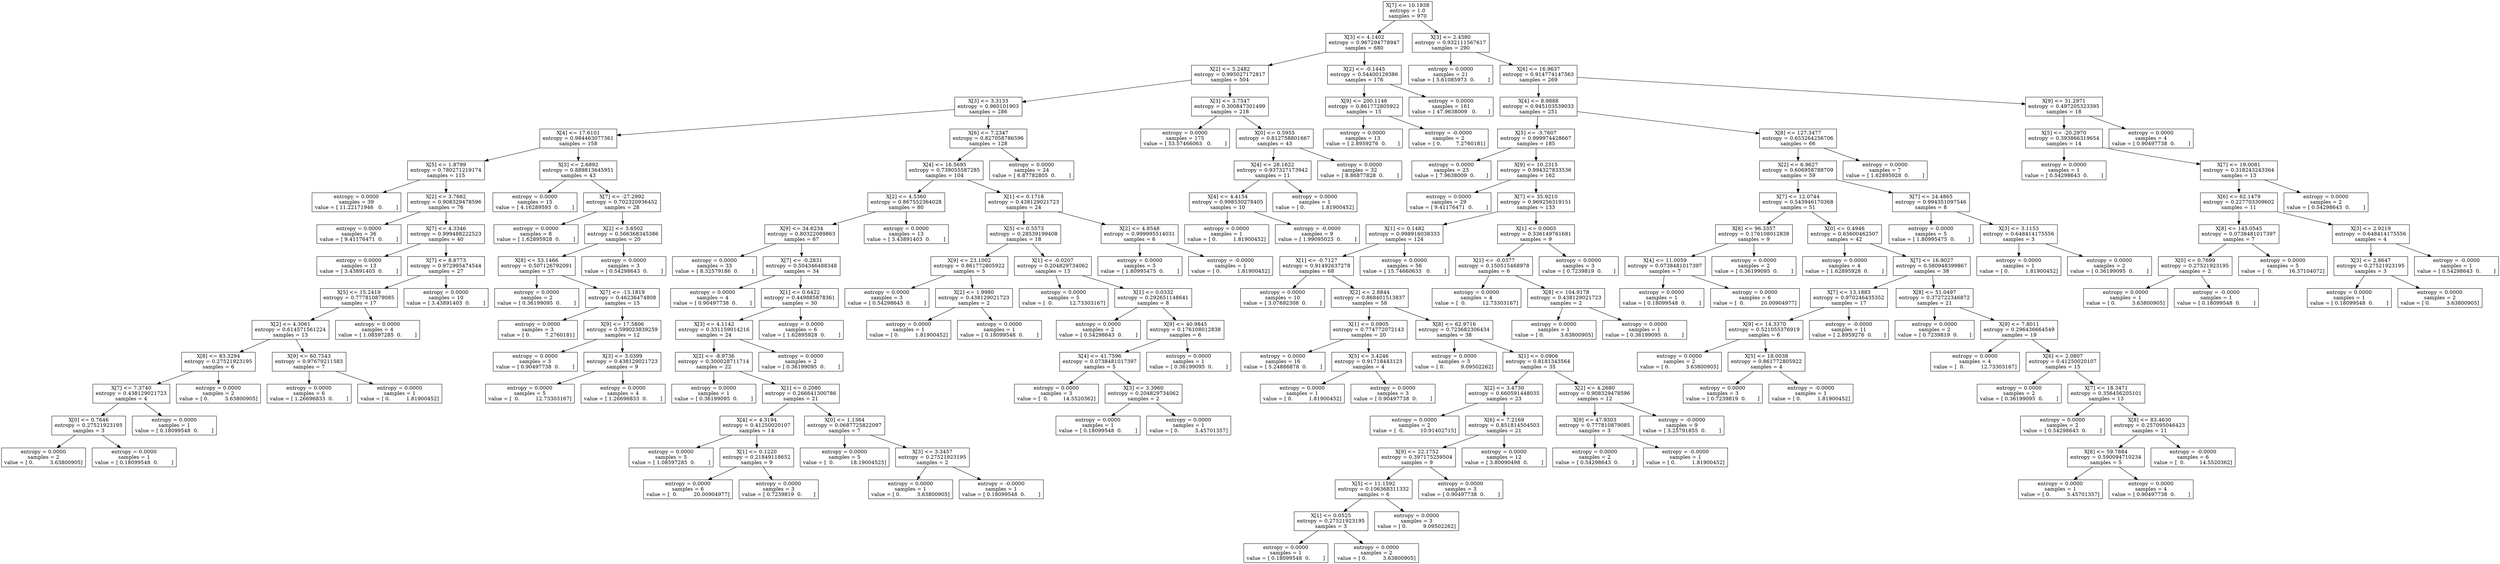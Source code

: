 digraph Tree {
0 [label="X[7] <= 10.1938\nentropy = 1.0\nsamples = 970", shape="box"] ;
1 [label="X[3] <= 4.1402\nentropy = 0.967294778947\nsamples = 680", shape="box"] ;
0 -> 1 ;
2 [label="X[2] <= 5.2482\nentropy = 0.995027172817\nsamples = 504", shape="box"] ;
1 -> 2 ;
3 [label="X[3] <= 3.3133\nentropy = 0.960101903\nsamples = 286", shape="box"] ;
2 -> 3 ;
4 [label="X[4] <= 17.6101\nentropy = 0.984463077361\nsamples = 158", shape="box"] ;
3 -> 4 ;
5 [label="X[5] <= 1.8799\nentropy = 0.780271219174\nsamples = 115", shape="box"] ;
4 -> 5 ;
6 [label="entropy = 0.0000\nsamples = 39\nvalue = [ 11.22171946   0.        ]", shape="box"] ;
5 -> 6 ;
7 [label="X[2] <= 3.7662\nentropy = 0.908329478596\nsamples = 76", shape="box"] ;
5 -> 7 ;
8 [label="entropy = 0.0000\nsamples = 36\nvalue = [ 9.41176471  0.        ]", shape="box"] ;
7 -> 8 ;
9 [label="X[7] <= 4.3346\nentropy = 0.999488222523\nsamples = 40", shape="box"] ;
7 -> 9 ;
10 [label="entropy = 0.0000\nsamples = 13\nvalue = [ 3.43891403  0.        ]", shape="box"] ;
9 -> 10 ;
11 [label="X[7] <= 8.8773\nentropy = 0.972995474544\nsamples = 27", shape="box"] ;
9 -> 11 ;
12 [label="X[5] <= 15.2419\nentropy = 0.777810879085\nsamples = 17", shape="box"] ;
11 -> 12 ;
13 [label="X[2] <= 4.3061\nentropy = 0.614571561224\nsamples = 13", shape="box"] ;
12 -> 13 ;
14 [label="X[8] <= 83.3294\nentropy = 0.27521923195\nsamples = 6", shape="box"] ;
13 -> 14 ;
15 [label="X[7] <= 7.3740\nentropy = 0.438129021723\nsamples = 4", shape="box"] ;
14 -> 15 ;
16 [label="X[0] <= 0.7646\nentropy = 0.27521923195\nsamples = 3", shape="box"] ;
15 -> 16 ;
17 [label="entropy = 0.0000\nsamples = 2\nvalue = [ 0.          3.63800905]", shape="box"] ;
16 -> 17 ;
18 [label="entropy = 0.0000\nsamples = 1\nvalue = [ 0.18099548  0.        ]", shape="box"] ;
16 -> 18 ;
19 [label="entropy = 0.0000\nsamples = 1\nvalue = [ 0.18099548  0.        ]", shape="box"] ;
15 -> 19 ;
20 [label="entropy = 0.0000\nsamples = 2\nvalue = [ 0.          3.63800905]", shape="box"] ;
14 -> 20 ;
21 [label="X[9] <= 60.7543\nentropy = 0.97679211583\nsamples = 7", shape="box"] ;
13 -> 21 ;
22 [label="entropy = 0.0000\nsamples = 6\nvalue = [ 1.26696833  0.        ]", shape="box"] ;
21 -> 22 ;
23 [label="entropy = 0.0000\nsamples = 1\nvalue = [ 0.          1.81900452]", shape="box"] ;
21 -> 23 ;
24 [label="entropy = 0.0000\nsamples = 4\nvalue = [ 1.08597285  0.        ]", shape="box"] ;
12 -> 24 ;
25 [label="entropy = 0.0000\nsamples = 10\nvalue = [ 3.43891403  0.        ]", shape="box"] ;
11 -> 25 ;
26 [label="X[3] <= 2.6892\nentropy = 0.889813645951\nsamples = 43", shape="box"] ;
4 -> 26 ;
27 [label="entropy = 0.0000\nsamples = 15\nvalue = [ 4.16289593  0.        ]", shape="box"] ;
26 -> 27 ;
28 [label="X[7] <= -27.2992\nentropy = 0.702320936452\nsamples = 28", shape="box"] ;
26 -> 28 ;
29 [label="entropy = 0.0000\nsamples = 8\nvalue = [ 1.62895928  0.        ]", shape="box"] ;
28 -> 29 ;
30 [label="X[2] <= 3.6502\nentropy = 0.566368345386\nsamples = 20", shape="box"] ;
28 -> 30 ;
31 [label="X[8] <= 53.1466\nentropy = 0.507126792091\nsamples = 17", shape="box"] ;
30 -> 31 ;
32 [label="entropy = 0.0000\nsamples = 2\nvalue = [ 0.36199095  0.        ]", shape="box"] ;
31 -> 32 ;
33 [label="X[7] <= -13.1819\nentropy = 0.46236474808\nsamples = 15", shape="box"] ;
31 -> 33 ;
34 [label="entropy = 0.0000\nsamples = 3\nvalue = [ 0.         7.2760181]", shape="box"] ;
33 -> 34 ;
35 [label="X[9] <= 17.5806\nentropy = 0.599023839259\nsamples = 12", shape="box"] ;
33 -> 35 ;
36 [label="entropy = 0.0000\nsamples = 3\nvalue = [ 0.90497738  0.        ]", shape="box"] ;
35 -> 36 ;
37 [label="X[3] <= 3.0399\nentropy = 0.438129021723\nsamples = 9", shape="box"] ;
35 -> 37 ;
38 [label="entropy = 0.0000\nsamples = 5\nvalue = [  0.          12.73303167]", shape="box"] ;
37 -> 38 ;
39 [label="entropy = 0.0000\nsamples = 4\nvalue = [ 1.26696833  0.        ]", shape="box"] ;
37 -> 39 ;
40 [label="entropy = 0.0000\nsamples = 3\nvalue = [ 0.54298643  0.        ]", shape="box"] ;
30 -> 40 ;
41 [label="X[6] <= 7.2347\nentropy = 0.827058786596\nsamples = 128", shape="box"] ;
3 -> 41 ;
42 [label="X[4] <= 16.5695\nentropy = 0.739055587285\nsamples = 104", shape="box"] ;
41 -> 42 ;
43 [label="X[2] <= 4.5360\nentropy = 0.867552364028\nsamples = 80", shape="box"] ;
42 -> 43 ;
44 [label="X[9] <= 34.6234\nentropy = 0.80322089863\nsamples = 67", shape="box"] ;
43 -> 44 ;
45 [label="entropy = 0.0000\nsamples = 33\nvalue = [ 8.32579186  0.        ]", shape="box"] ;
44 -> 45 ;
46 [label="X[7] <= -0.2831\nentropy = 0.504346488348\nsamples = 34", shape="box"] ;
44 -> 46 ;
47 [label="entropy = 0.0000\nsamples = 4\nvalue = [ 0.90497738  0.        ]", shape="box"] ;
46 -> 47 ;
48 [label="X[1] <= 0.6422\nentropy = 0.449885878361\nsamples = 30", shape="box"] ;
46 -> 48 ;
49 [label="X[3] <= 4.1142\nentropy = 0.331159014216\nsamples = 24", shape="box"] ;
48 -> 49 ;
50 [label="X[2] <= -8.9736\nentropy = 0.300028711714\nsamples = 22", shape="box"] ;
49 -> 50 ;
51 [label="entropy = 0.0000\nsamples = 1\nvalue = [ 0.36199095  0.        ]", shape="box"] ;
50 -> 51 ;
52 [label="X[1] <= 0.2080\nentropy = 0.266641300786\nsamples = 21", shape="box"] ;
50 -> 52 ;
53 [label="X[4] <= 4.3194\nentropy = 0.41250020107\nsamples = 14", shape="box"] ;
52 -> 53 ;
54 [label="entropy = 0.0000\nsamples = 5\nvalue = [ 1.08597285  0.        ]", shape="box"] ;
53 -> 54 ;
55 [label="X[1] <= 0.1220\nentropy = 0.21849118652\nsamples = 9", shape="box"] ;
53 -> 55 ;
56 [label="entropy = 0.0000\nsamples = 6\nvalue = [  0.          20.00904977]", shape="box"] ;
55 -> 56 ;
57 [label="entropy = 0.0000\nsamples = 3\nvalue = [ 0.7239819  0.       ]", shape="box"] ;
55 -> 57 ;
58 [label="X[0] <= 1.1364\nentropy = 0.0687725822097\nsamples = 7", shape="box"] ;
52 -> 58 ;
59 [label="entropy = 0.0000\nsamples = 5\nvalue = [  0.          18.19004525]", shape="box"] ;
58 -> 59 ;
60 [label="X[3] <= 3.3457\nentropy = 0.27521923195\nsamples = 2", shape="box"] ;
58 -> 60 ;
61 [label="entropy = 0.0000\nsamples = 1\nvalue = [ 0.          3.63800905]", shape="box"] ;
60 -> 61 ;
62 [label="entropy = -0.0000\nsamples = 1\nvalue = [ 0.18099548  0.        ]", shape="box"] ;
60 -> 62 ;
63 [label="entropy = 0.0000\nsamples = 2\nvalue = [ 0.36199095  0.        ]", shape="box"] ;
49 -> 63 ;
64 [label="entropy = 0.0000\nsamples = 6\nvalue = [ 1.62895928  0.        ]", shape="box"] ;
48 -> 64 ;
65 [label="entropy = 0.0000\nsamples = 13\nvalue = [ 3.43891403  0.        ]", shape="box"] ;
43 -> 65 ;
66 [label="X[1] <= 0.1718\nentropy = 0.438129021723\nsamples = 24", shape="box"] ;
42 -> 66 ;
67 [label="X[5] <= 0.5573\nentropy = 0.28539199408\nsamples = 18", shape="box"] ;
66 -> 67 ;
68 [label="X[9] <= 23.1002\nentropy = 0.861772805922\nsamples = 5", shape="box"] ;
67 -> 68 ;
69 [label="entropy = 0.0000\nsamples = 3\nvalue = [ 0.54298643  0.        ]", shape="box"] ;
68 -> 69 ;
70 [label="X[2] <= 1.9980\nentropy = 0.438129021723\nsamples = 2", shape="box"] ;
68 -> 70 ;
71 [label="entropy = 0.0000\nsamples = 1\nvalue = [ 0.          1.81900452]", shape="box"] ;
70 -> 71 ;
72 [label="entropy = 0.0000\nsamples = 1\nvalue = [ 0.18099548  0.        ]", shape="box"] ;
70 -> 72 ;
73 [label="X[1] <= -0.0207\nentropy = 0.204829734062\nsamples = 13", shape="box"] ;
67 -> 73 ;
74 [label="entropy = 0.0000\nsamples = 5\nvalue = [  0.          12.73303167]", shape="box"] ;
73 -> 74 ;
75 [label="X[1] <= 0.0332\nentropy = 0.292651148641\nsamples = 8", shape="box"] ;
73 -> 75 ;
76 [label="entropy = 0.0000\nsamples = 2\nvalue = [ 0.54298643  0.        ]", shape="box"] ;
75 -> 76 ;
77 [label="X[9] <= 40.9845\nentropy = 0.176108012838\nsamples = 6", shape="box"] ;
75 -> 77 ;
78 [label="X[4] <= 41.7596\nentropy = 0.0738481017397\nsamples = 5", shape="box"] ;
77 -> 78 ;
79 [label="entropy = 0.0000\nsamples = 3\nvalue = [  0.         14.5520362]", shape="box"] ;
78 -> 79 ;
80 [label="X[3] <= 3.3960\nentropy = 0.204829734062\nsamples = 2", shape="box"] ;
78 -> 80 ;
81 [label="entropy = 0.0000\nsamples = 1\nvalue = [ 0.18099548  0.        ]", shape="box"] ;
80 -> 81 ;
82 [label="entropy = 0.0000\nsamples = 1\nvalue = [ 0.          5.45701357]", shape="box"] ;
80 -> 82 ;
83 [label="entropy = 0.0000\nsamples = 1\nvalue = [ 0.36199095  0.        ]", shape="box"] ;
77 -> 83 ;
84 [label="X[2] <= 4.8548\nentropy = 0.999995514031\nsamples = 6", shape="box"] ;
66 -> 84 ;
85 [label="entropy = 0.0000\nsamples = 5\nvalue = [ 1.80995475  0.        ]", shape="box"] ;
84 -> 85 ;
86 [label="entropy = -0.0000\nsamples = 1\nvalue = [ 0.          1.81900452]", shape="box"] ;
84 -> 86 ;
87 [label="entropy = 0.0000\nsamples = 24\nvalue = [ 6.87782805  0.        ]", shape="box"] ;
41 -> 87 ;
88 [label="X[3] <= 3.7547\nentropy = 0.300847301499\nsamples = 218", shape="box"] ;
2 -> 88 ;
89 [label="entropy = 0.0000\nsamples = 175\nvalue = [ 53.57466063   0.        ]", shape="box"] ;
88 -> 89 ;
90 [label="X[0] <= 0.5955\nentropy = 0.812758801667\nsamples = 43", shape="box"] ;
88 -> 90 ;
91 [label="X[4] <= 28.1622\nentropy = 0.937327173942\nsamples = 11", shape="box"] ;
90 -> 91 ;
92 [label="X[4] <= 4.4154\nentropy = 0.998530278405\nsamples = 10", shape="box"] ;
91 -> 92 ;
93 [label="entropy = 0.0000\nsamples = 1\nvalue = [ 0.          1.81900452]", shape="box"] ;
92 -> 93 ;
94 [label="entropy = -0.0000\nsamples = 9\nvalue = [ 1.99095023  0.        ]", shape="box"] ;
92 -> 94 ;
95 [label="entropy = 0.0000\nsamples = 1\nvalue = [ 0.          1.81900452]", shape="box"] ;
91 -> 95 ;
96 [label="entropy = 0.0000\nsamples = 32\nvalue = [ 8.86877828  0.        ]", shape="box"] ;
90 -> 96 ;
97 [label="X[2] <= -0.1445\nentropy = 0.54400129386\nsamples = 176", shape="box"] ;
1 -> 97 ;
98 [label="X[9] <= 200.1146\nentropy = 0.861772805922\nsamples = 15", shape="box"] ;
97 -> 98 ;
99 [label="entropy = 0.0000\nsamples = 13\nvalue = [ 2.8959276  0.       ]", shape="box"] ;
98 -> 99 ;
100 [label="entropy = -0.0000\nsamples = 2\nvalue = [ 0.         7.2760181]", shape="box"] ;
98 -> 100 ;
101 [label="entropy = 0.0000\nsamples = 161\nvalue = [ 47.9638009   0.       ]", shape="box"] ;
97 -> 101 ;
102 [label="X[3] <= 2.4580\nentropy = 0.932111567617\nsamples = 290", shape="box"] ;
0 -> 102 ;
103 [label="entropy = 0.0000\nsamples = 21\nvalue = [ 5.61085973  0.        ]", shape="box"] ;
102 -> 103 ;
104 [label="X[6] <= 16.9637\nentropy = 0.914774147563\nsamples = 269", shape="box"] ;
102 -> 104 ;
105 [label="X[4] <= 8.9888\nentropy = 0.945103539033\nsamples = 251", shape="box"] ;
104 -> 105 ;
106 [label="X[5] <= -3.7607\nentropy = 0.999974428667\nsamples = 185", shape="box"] ;
105 -> 106 ;
107 [label="entropy = 0.0000\nsamples = 23\nvalue = [ 7.9638009  0.       ]", shape="box"] ;
106 -> 107 ;
108 [label="X[9] <= 10.2315\nentropy = 0.994327833536\nsamples = 162", shape="box"] ;
106 -> 108 ;
109 [label="entropy = 0.0000\nsamples = 29\nvalue = [ 9.41176471  0.        ]", shape="box"] ;
108 -> 109 ;
110 [label="X[7] <= 35.9210\nentropy = 0.969256319151\nsamples = 133", shape="box"] ;
108 -> 110 ;
111 [label="X[1] <= 0.1482\nentropy = 0.998916038333\nsamples = 124", shape="box"] ;
110 -> 111 ;
112 [label="X[1] <= -0.7127\nentropy = 0.91492637278\nsamples = 68", shape="box"] ;
111 -> 112 ;
113 [label="entropy = 0.0000\nsamples = 10\nvalue = [ 3.07692308  0.        ]", shape="box"] ;
112 -> 113 ;
114 [label="X[2] <= 2.8844\nentropy = 0.868401513837\nsamples = 58", shape="box"] ;
112 -> 114 ;
115 [label="X[1] <= 0.0905\nentropy = 0.774772072143\nsamples = 20", shape="box"] ;
114 -> 115 ;
116 [label="entropy = 0.0000\nsamples = 16\nvalue = [ 5.24886878  0.        ]", shape="box"] ;
115 -> 116 ;
117 [label="X[5] <= 3.4246\nentropy = 0.91718443123\nsamples = 4", shape="box"] ;
115 -> 117 ;
118 [label="entropy = 0.0000\nsamples = 1\nvalue = [ 0.          1.81900452]", shape="box"] ;
117 -> 118 ;
119 [label="entropy = 0.0000\nsamples = 3\nvalue = [ 0.90497738  0.        ]", shape="box"] ;
117 -> 119 ;
120 [label="X[8] <= 62.9716\nentropy = 0.723682306434\nsamples = 38", shape="box"] ;
114 -> 120 ;
121 [label="entropy = 0.0000\nsamples = 3\nvalue = [ 0.          9.09502262]", shape="box"] ;
120 -> 121 ;
122 [label="X[1] <= 0.0906\nentropy = 0.8181343564\nsamples = 35", shape="box"] ;
120 -> 122 ;
123 [label="X[2] <= 3.4730\nentropy = 0.660591448035\nsamples = 23", shape="box"] ;
122 -> 123 ;
124 [label="entropy = 0.0000\nsamples = 2\nvalue = [  0.          10.91402715]", shape="box"] ;
123 -> 124 ;
125 [label="X[6] <= 7.2169\nentropy = 0.851814504503\nsamples = 21", shape="box"] ;
123 -> 125 ;
126 [label="X[9] <= 22.1752\nentropy = 0.397175259504\nsamples = 9", shape="box"] ;
125 -> 126 ;
127 [label="X[5] <= 11.1592\nentropy = 0.106368311332\nsamples = 6", shape="box"] ;
126 -> 127 ;
128 [label="X[1] <= 0.0525\nentropy = 0.27521923195\nsamples = 3", shape="box"] ;
127 -> 128 ;
129 [label="entropy = 0.0000\nsamples = 1\nvalue = [ 0.18099548  0.        ]", shape="box"] ;
128 -> 129 ;
130 [label="entropy = 0.0000\nsamples = 2\nvalue = [ 0.          3.63800905]", shape="box"] ;
128 -> 130 ;
131 [label="entropy = 0.0000\nsamples = 3\nvalue = [ 0.          9.09502262]", shape="box"] ;
127 -> 131 ;
132 [label="entropy = 0.0000\nsamples = 3\nvalue = [ 0.90497738  0.        ]", shape="box"] ;
126 -> 132 ;
133 [label="entropy = 0.0000\nsamples = 12\nvalue = [ 3.80090498  0.        ]", shape="box"] ;
125 -> 133 ;
134 [label="X[2] <= 4.2680\nentropy = 0.908329478596\nsamples = 12", shape="box"] ;
122 -> 134 ;
135 [label="X[9] <= 47.9303\nentropy = 0.777810879085\nsamples = 3", shape="box"] ;
134 -> 135 ;
136 [label="entropy = 0.0000\nsamples = 2\nvalue = [ 0.54298643  0.        ]", shape="box"] ;
135 -> 136 ;
137 [label="entropy = -0.0000\nsamples = 1\nvalue = [ 0.          1.81900452]", shape="box"] ;
135 -> 137 ;
138 [label="entropy = -0.0000\nsamples = 9\nvalue = [ 3.25791855  0.        ]", shape="box"] ;
134 -> 138 ;
139 [label="entropy = 0.0000\nsamples = 56\nvalue = [ 15.74660633   0.        ]", shape="box"] ;
111 -> 139 ;
140 [label="X[1] <= 0.0003\nentropy = 0.336149761681\nsamples = 9", shape="box"] ;
110 -> 140 ;
141 [label="X[1] <= -0.0377\nentropy = 0.150515468978\nsamples = 6", shape="box"] ;
140 -> 141 ;
142 [label="entropy = 0.0000\nsamples = 4\nvalue = [  0.          12.73303167]", shape="box"] ;
141 -> 142 ;
143 [label="X[8] <= 104.9178\nentropy = 0.438129021723\nsamples = 2", shape="box"] ;
141 -> 143 ;
144 [label="entropy = 0.0000\nsamples = 1\nvalue = [ 0.          3.63800905]", shape="box"] ;
143 -> 144 ;
145 [label="entropy = 0.0000\nsamples = 1\nvalue = [ 0.36199095  0.        ]", shape="box"] ;
143 -> 145 ;
146 [label="entropy = 0.0000\nsamples = 3\nvalue = [ 0.7239819  0.       ]", shape="box"] ;
140 -> 146 ;
147 [label="X[8] <= 127.3477\nentropy = 0.653264256706\nsamples = 66", shape="box"] ;
105 -> 147 ;
148 [label="X[2] <= 6.9627\nentropy = 0.606958788709\nsamples = 59", shape="box"] ;
147 -> 148 ;
149 [label="X[7] <= 12.0744\nentropy = 0.543946170368\nsamples = 51", shape="box"] ;
148 -> 149 ;
150 [label="X[8] <= 96.3357\nentropy = 0.176108012838\nsamples = 9", shape="box"] ;
149 -> 150 ;
151 [label="X[4] <= 11.0059\nentropy = 0.0738481017397\nsamples = 7", shape="box"] ;
150 -> 151 ;
152 [label="entropy = 0.0000\nsamples = 1\nvalue = [ 0.18099548  0.        ]", shape="box"] ;
151 -> 152 ;
153 [label="entropy = 0.0000\nsamples = 6\nvalue = [  0.          20.00904977]", shape="box"] ;
151 -> 153 ;
154 [label="entropy = 0.0000\nsamples = 2\nvalue = [ 0.36199095  0.        ]", shape="box"] ;
150 -> 154 ;
155 [label="X[0] <= 0.4946\nentropy = 0.65600462507\nsamples = 42", shape="box"] ;
149 -> 155 ;
156 [label="entropy = 0.0000\nsamples = 4\nvalue = [ 1.62895928  0.        ]", shape="box"] ;
155 -> 156 ;
157 [label="X[7] <= 16.9027\nentropy = 0.580948399867\nsamples = 38", shape="box"] ;
155 -> 157 ;
158 [label="X[7] <= 13.1883\nentropy = 0.970246435352\nsamples = 17", shape="box"] ;
157 -> 158 ;
159 [label="X[9] <= 14.3370\nentropy = 0.521055376919\nsamples = 6", shape="box"] ;
158 -> 159 ;
160 [label="entropy = 0.0000\nsamples = 2\nvalue = [ 0.          3.63800905]", shape="box"] ;
159 -> 160 ;
161 [label="X[5] <= 18.0038\nentropy = 0.861772805922\nsamples = 4", shape="box"] ;
159 -> 161 ;
162 [label="entropy = 0.0000\nsamples = 3\nvalue = [ 0.7239819  0.       ]", shape="box"] ;
161 -> 162 ;
163 [label="entropy = -0.0000\nsamples = 1\nvalue = [ 0.          1.81900452]", shape="box"] ;
161 -> 163 ;
164 [label="entropy = -0.0000\nsamples = 11\nvalue = [ 2.8959276  0.       ]", shape="box"] ;
158 -> 164 ;
165 [label="X[8] <= 51.0497\nentropy = 0.372722346872\nsamples = 21", shape="box"] ;
157 -> 165 ;
166 [label="entropy = 0.0000\nsamples = 2\nvalue = [ 0.7239819  0.       ]", shape="box"] ;
165 -> 166 ;
167 [label="X[9] <= 7.8011\nentropy = 0.296436664549\nsamples = 19", shape="box"] ;
165 -> 167 ;
168 [label="entropy = 0.0000\nsamples = 4\nvalue = [  0.          12.73303167]", shape="box"] ;
167 -> 168 ;
169 [label="X[6] <= 2.0807\nentropy = 0.41250020107\nsamples = 15", shape="box"] ;
167 -> 169 ;
170 [label="entropy = 0.0000\nsamples = 2\nvalue = [ 0.36199095  0.        ]", shape="box"] ;
169 -> 170 ;
171 [label="X[7] <= 18.3471\nentropy = 0.356456205101\nsamples = 13", shape="box"] ;
169 -> 171 ;
172 [label="entropy = 0.0000\nsamples = 2\nvalue = [ 0.54298643  0.        ]", shape="box"] ;
171 -> 172 ;
173 [label="X[8] <= 83.4630\nentropy = 0.257095046423\nsamples = 11", shape="box"] ;
171 -> 173 ;
174 [label="X[8] <= 59.7884\nentropy = 0.590094710234\nsamples = 5", shape="box"] ;
173 -> 174 ;
175 [label="entropy = 0.0000\nsamples = 1\nvalue = [ 0.          5.45701357]", shape="box"] ;
174 -> 175 ;
176 [label="entropy = 0.0000\nsamples = 4\nvalue = [ 0.90497738  0.        ]", shape="box"] ;
174 -> 176 ;
177 [label="entropy = -0.0000\nsamples = 6\nvalue = [  0.         14.5520362]", shape="box"] ;
173 -> 177 ;
178 [label="X[7] <= 24.4865\nentropy = 0.994351097546\nsamples = 8", shape="box"] ;
148 -> 178 ;
179 [label="entropy = 0.0000\nsamples = 5\nvalue = [ 1.80995475  0.        ]", shape="box"] ;
178 -> 179 ;
180 [label="X[3] <= 3.1153\nentropy = 0.648414175556\nsamples = 3", shape="box"] ;
178 -> 180 ;
181 [label="entropy = 0.0000\nsamples = 1\nvalue = [ 0.          1.81900452]", shape="box"] ;
180 -> 181 ;
182 [label="entropy = 0.0000\nsamples = 2\nvalue = [ 0.36199095  0.        ]", shape="box"] ;
180 -> 182 ;
183 [label="entropy = 0.0000\nsamples = 7\nvalue = [ 1.62895928  0.        ]", shape="box"] ;
147 -> 183 ;
184 [label="X[9] <= 31.2971\nentropy = 0.497205323395\nsamples = 18", shape="box"] ;
104 -> 184 ;
185 [label="X[5] <= -20.2970\nentropy = 0.393866319654\nsamples = 14", shape="box"] ;
184 -> 185 ;
186 [label="entropy = 0.0000\nsamples = 1\nvalue = [ 0.54298643  0.        ]", shape="box"] ;
185 -> 186 ;
187 [label="X[7] <= 19.0081\nentropy = 0.318243243364\nsamples = 13", shape="box"] ;
185 -> 187 ;
188 [label="X[6] <= 62.1479\nentropy = 0.227703309602\nsamples = 11", shape="box"] ;
187 -> 188 ;
189 [label="X[8] <= 145.0545\nentropy = 0.0738481017397\nsamples = 7", shape="box"] ;
188 -> 189 ;
190 [label="X[0] <= 0.7699\nentropy = 0.27521923195\nsamples = 2", shape="box"] ;
189 -> 190 ;
191 [label="entropy = 0.0000\nsamples = 1\nvalue = [ 0.          3.63800905]", shape="box"] ;
190 -> 191 ;
192 [label="entropy = -0.0000\nsamples = 1\nvalue = [ 0.18099548  0.        ]", shape="box"] ;
190 -> 192 ;
193 [label="entropy = 0.0000\nsamples = 5\nvalue = [  0.          16.37104072]", shape="box"] ;
189 -> 193 ;
194 [label="X[3] <= 2.9219\nentropy = 0.648414175556\nsamples = 4", shape="box"] ;
188 -> 194 ;
195 [label="X[3] <= 2.8647\nentropy = 0.27521923195\nsamples = 3", shape="box"] ;
194 -> 195 ;
196 [label="entropy = 0.0000\nsamples = 1\nvalue = [ 0.18099548  0.        ]", shape="box"] ;
195 -> 196 ;
197 [label="entropy = 0.0000\nsamples = 2\nvalue = [ 0.          3.63800905]", shape="box"] ;
195 -> 197 ;
198 [label="entropy = -0.0000\nsamples = 1\nvalue = [ 0.54298643  0.        ]", shape="box"] ;
194 -> 198 ;
199 [label="entropy = 0.0000\nsamples = 2\nvalue = [ 0.54298643  0.        ]", shape="box"] ;
187 -> 199 ;
200 [label="entropy = 0.0000\nsamples = 4\nvalue = [ 0.90497738  0.        ]", shape="box"] ;
184 -> 200 ;
}